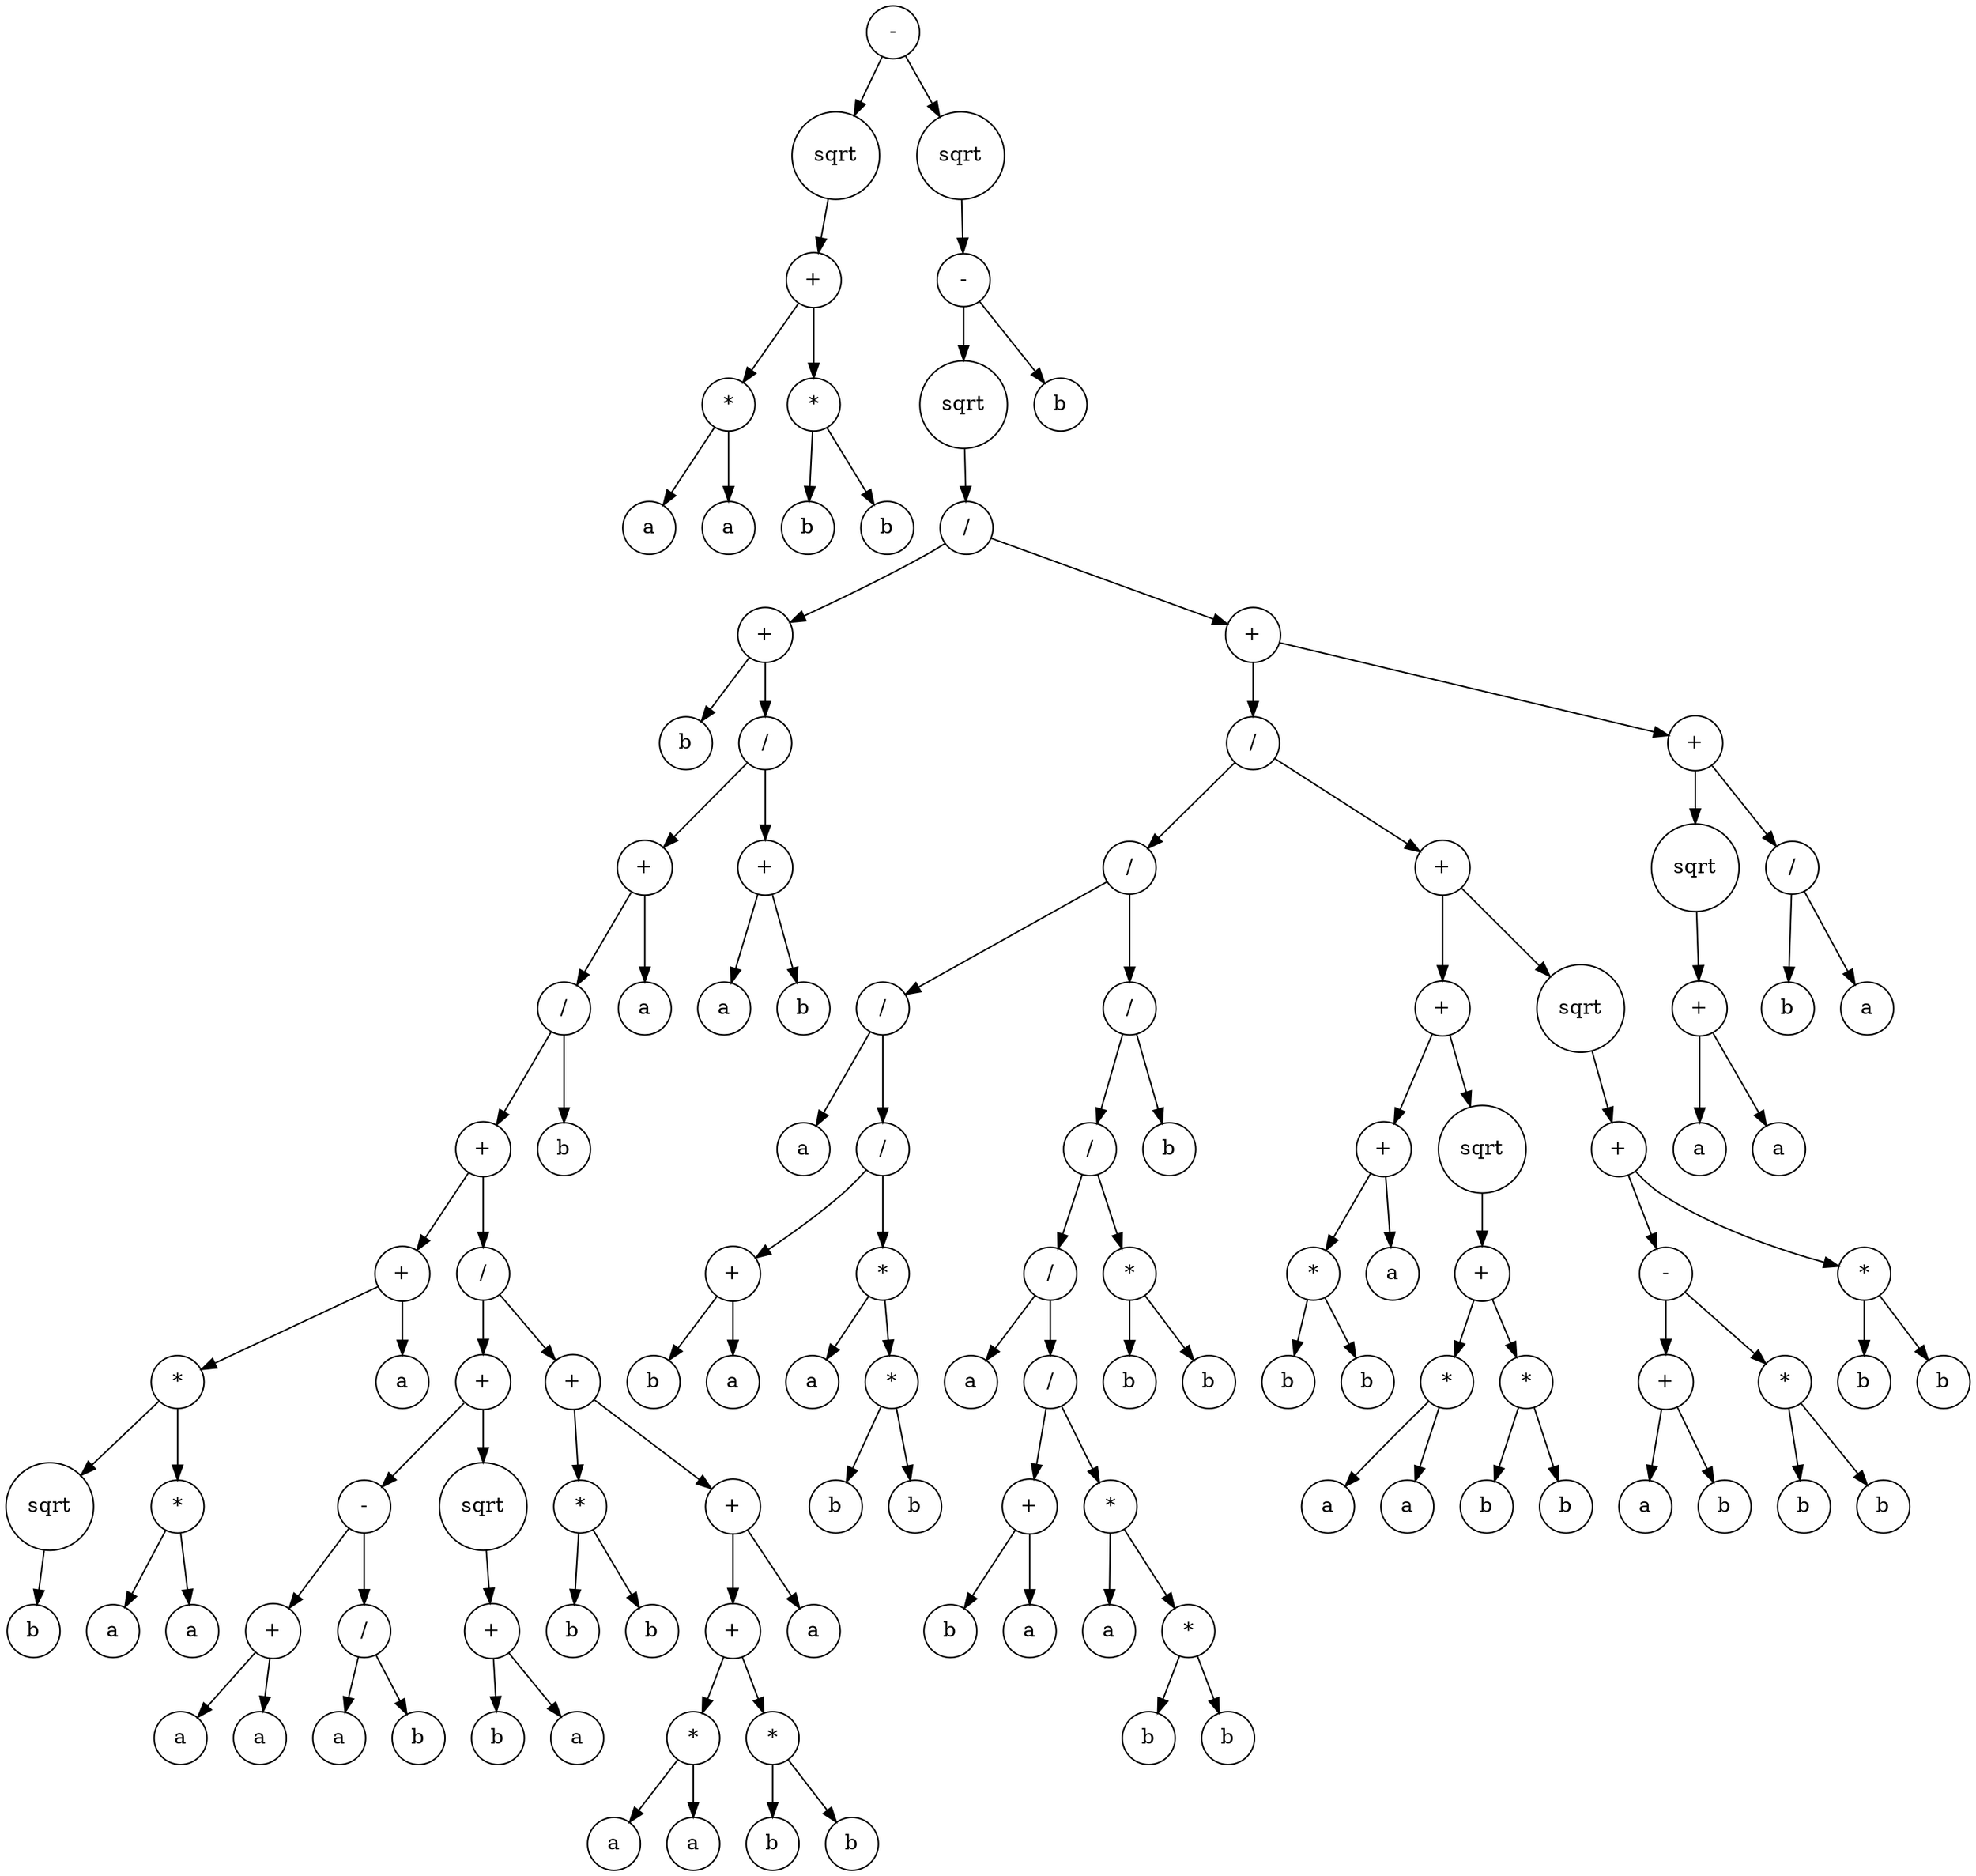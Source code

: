 digraph g {
graph [ordering=out];
node [shape=circle];
n[label = "-"];
n0[label = "sqrt"];
n00[label = "+"];
n000[label = "*"];
n0000[label = "a"];
n000 -> n0000;
n0001[label = "a"];
n000 -> n0001;
n00 -> n000;
n001[label = "*"];
n0010[label = "b"];
n001 -> n0010;
n0011[label = "b"];
n001 -> n0011;
n00 -> n001;
n0 -> n00;
n -> n0;
n1[label = "sqrt"];
n10[label = "-"];
n100[label = "sqrt"];
n1000[label = "/"];
n10000[label = "+"];
n100000[label = "b"];
n10000 -> n100000;
n100001[label = "/"];
n1000010[label = "+"];
n10000100[label = "/"];
n100001000[label = "+"];
n1000010000[label = "+"];
n10000100000[label = "*"];
n100001000000[label = "sqrt"];
n1000010000000[label = "b"];
n100001000000 -> n1000010000000;
n10000100000 -> n100001000000;
n100001000001[label = "*"];
n1000010000010[label = "a"];
n100001000001 -> n1000010000010;
n1000010000011[label = "a"];
n100001000001 -> n1000010000011;
n10000100000 -> n100001000001;
n1000010000 -> n10000100000;
n10000100001[label = "a"];
n1000010000 -> n10000100001;
n100001000 -> n1000010000;
n1000010001[label = "/"];
n10000100010[label = "+"];
n100001000100[label = "-"];
n1000010001000[label = "+"];
n10000100010000[label = "a"];
n1000010001000 -> n10000100010000;
n10000100010001[label = "a"];
n1000010001000 -> n10000100010001;
n100001000100 -> n1000010001000;
n1000010001001[label = "/"];
n10000100010010[label = "a"];
n1000010001001 -> n10000100010010;
n10000100010011[label = "b"];
n1000010001001 -> n10000100010011;
n100001000100 -> n1000010001001;
n10000100010 -> n100001000100;
n100001000101[label = "sqrt"];
n1000010001010[label = "+"];
n10000100010100[label = "b"];
n1000010001010 -> n10000100010100;
n10000100010101[label = "a"];
n1000010001010 -> n10000100010101;
n100001000101 -> n1000010001010;
n10000100010 -> n100001000101;
n1000010001 -> n10000100010;
n10000100011[label = "+"];
n100001000110[label = "*"];
n1000010001100[label = "b"];
n100001000110 -> n1000010001100;
n1000010001101[label = "b"];
n100001000110 -> n1000010001101;
n10000100011 -> n100001000110;
n100001000111[label = "+"];
n1000010001110[label = "+"];
n10000100011100[label = "*"];
n100001000111000[label = "a"];
n10000100011100 -> n100001000111000;
n100001000111001[label = "a"];
n10000100011100 -> n100001000111001;
n1000010001110 -> n10000100011100;
n10000100011101[label = "*"];
n100001000111010[label = "b"];
n10000100011101 -> n100001000111010;
n100001000111011[label = "b"];
n10000100011101 -> n100001000111011;
n1000010001110 -> n10000100011101;
n100001000111 -> n1000010001110;
n1000010001111[label = "a"];
n100001000111 -> n1000010001111;
n10000100011 -> n100001000111;
n1000010001 -> n10000100011;
n100001000 -> n1000010001;
n10000100 -> n100001000;
n100001001[label = "b"];
n10000100 -> n100001001;
n1000010 -> n10000100;
n10000101[label = "a"];
n1000010 -> n10000101;
n100001 -> n1000010;
n1000011[label = "+"];
n10000110[label = "a"];
n1000011 -> n10000110;
n10000111[label = "b"];
n1000011 -> n10000111;
n100001 -> n1000011;
n10000 -> n100001;
n1000 -> n10000;
n10001[label = "+"];
n100010[label = "/"];
n1000100[label = "/"];
n10001000[label = "/"];
n100010000[label = "a"];
n10001000 -> n100010000;
n100010001[label = "/"];
n1000100010[label = "+"];
n10001000100[label = "b"];
n1000100010 -> n10001000100;
n10001000101[label = "a"];
n1000100010 -> n10001000101;
n100010001 -> n1000100010;
n1000100011[label = "*"];
n10001000110[label = "a"];
n1000100011 -> n10001000110;
n10001000111[label = "*"];
n100010001110[label = "b"];
n10001000111 -> n100010001110;
n100010001111[label = "b"];
n10001000111 -> n100010001111;
n1000100011 -> n10001000111;
n100010001 -> n1000100011;
n10001000 -> n100010001;
n1000100 -> n10001000;
n10001001[label = "/"];
n100010010[label = "/"];
n1000100100[label = "/"];
n10001001000[label = "a"];
n1000100100 -> n10001001000;
n10001001001[label = "/"];
n100010010010[label = "+"];
n1000100100100[label = "b"];
n100010010010 -> n1000100100100;
n1000100100101[label = "a"];
n100010010010 -> n1000100100101;
n10001001001 -> n100010010010;
n100010010011[label = "*"];
n1000100100110[label = "a"];
n100010010011 -> n1000100100110;
n1000100100111[label = "*"];
n10001001001110[label = "b"];
n1000100100111 -> n10001001001110;
n10001001001111[label = "b"];
n1000100100111 -> n10001001001111;
n100010010011 -> n1000100100111;
n10001001001 -> n100010010011;
n1000100100 -> n10001001001;
n100010010 -> n1000100100;
n1000100101[label = "*"];
n10001001010[label = "b"];
n1000100101 -> n10001001010;
n10001001011[label = "b"];
n1000100101 -> n10001001011;
n100010010 -> n1000100101;
n10001001 -> n100010010;
n100010011[label = "b"];
n10001001 -> n100010011;
n1000100 -> n10001001;
n100010 -> n1000100;
n1000101[label = "+"];
n10001010[label = "+"];
n100010100[label = "+"];
n1000101000[label = "*"];
n10001010000[label = "b"];
n1000101000 -> n10001010000;
n10001010001[label = "b"];
n1000101000 -> n10001010001;
n100010100 -> n1000101000;
n1000101001[label = "a"];
n100010100 -> n1000101001;
n10001010 -> n100010100;
n100010101[label = "sqrt"];
n1000101010[label = "+"];
n10001010100[label = "*"];
n100010101000[label = "a"];
n10001010100 -> n100010101000;
n100010101001[label = "a"];
n10001010100 -> n100010101001;
n1000101010 -> n10001010100;
n10001010101[label = "*"];
n100010101010[label = "b"];
n10001010101 -> n100010101010;
n100010101011[label = "b"];
n10001010101 -> n100010101011;
n1000101010 -> n10001010101;
n100010101 -> n1000101010;
n10001010 -> n100010101;
n1000101 -> n10001010;
n10001011[label = "sqrt"];
n100010110[label = "+"];
n1000101100[label = "-"];
n10001011000[label = "+"];
n100010110000[label = "a"];
n10001011000 -> n100010110000;
n100010110001[label = "b"];
n10001011000 -> n100010110001;
n1000101100 -> n10001011000;
n10001011001[label = "*"];
n100010110010[label = "b"];
n10001011001 -> n100010110010;
n100010110011[label = "b"];
n10001011001 -> n100010110011;
n1000101100 -> n10001011001;
n100010110 -> n1000101100;
n1000101101[label = "*"];
n10001011010[label = "b"];
n1000101101 -> n10001011010;
n10001011011[label = "b"];
n1000101101 -> n10001011011;
n100010110 -> n1000101101;
n10001011 -> n100010110;
n1000101 -> n10001011;
n100010 -> n1000101;
n10001 -> n100010;
n100011[label = "+"];
n1000110[label = "sqrt"];
n10001100[label = "+"];
n100011000[label = "a"];
n10001100 -> n100011000;
n100011001[label = "a"];
n10001100 -> n100011001;
n1000110 -> n10001100;
n100011 -> n1000110;
n1000111[label = "/"];
n10001110[label = "b"];
n1000111 -> n10001110;
n10001111[label = "a"];
n1000111 -> n10001111;
n100011 -> n1000111;
n10001 -> n100011;
n1000 -> n10001;
n100 -> n1000;
n10 -> n100;
n101[label = "b"];
n10 -> n101;
n1 -> n10;
n -> n1;
}
